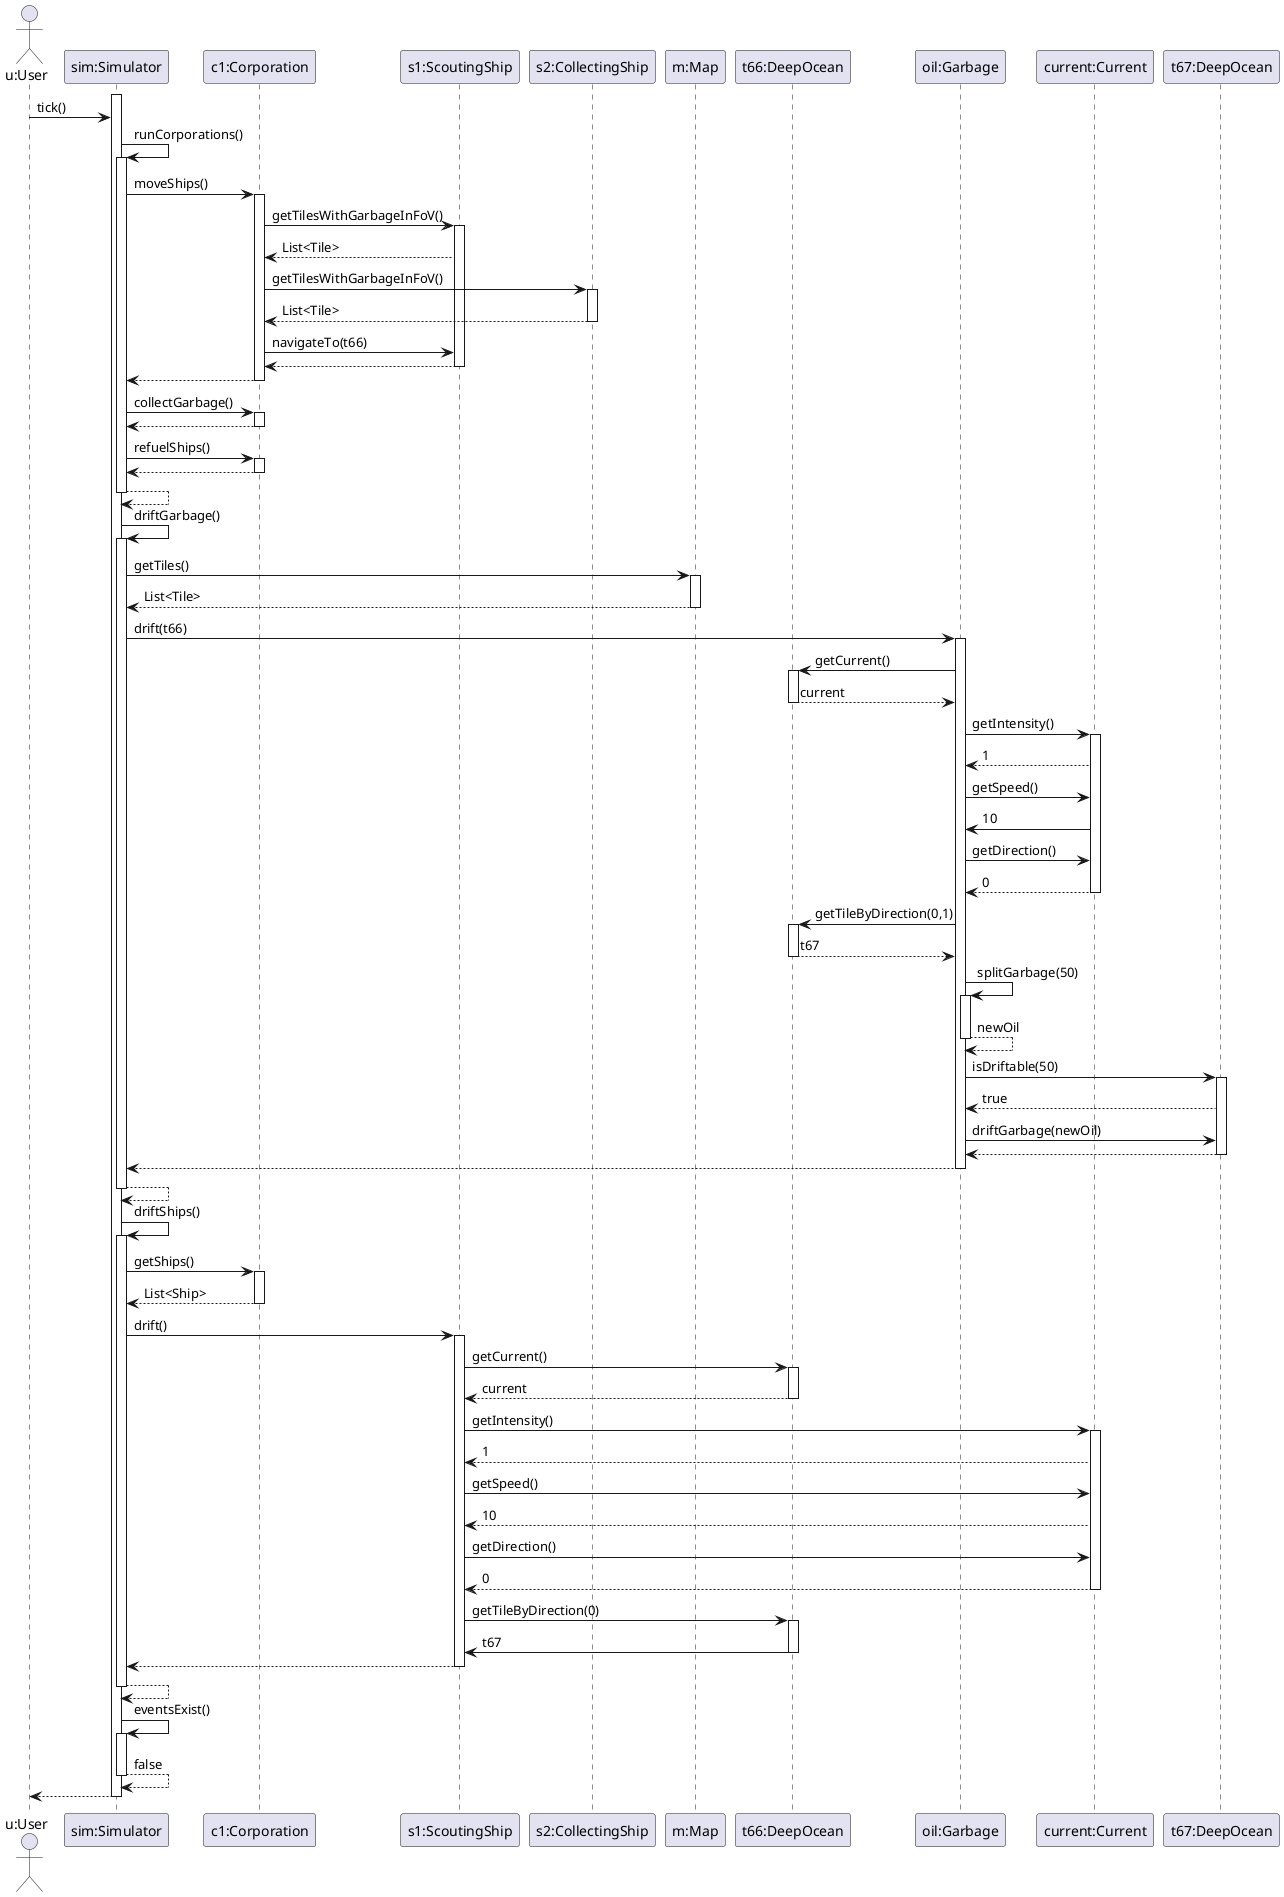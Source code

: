 @startuml
actor "u:User" as u
participant "sim:Simulator" as s
participant "c1:Corporation" as c1
participant "s1:ScoutingShip" as scouting
participant "s2:CollectingShip" as collecting
participant "m:Map" as m
participant "t66:DeepOcean" as t66
participant "oil:Garbage" as oil
participant "current:Current" as current
participant "t67:DeepOcean" as t67




activate s
u -> s: tick()

s -> s: runCorporations()
activate s

s -> c1: moveShips()
activate c1

c1 -> scouting: getTilesWithGarbageInFoV()
activate scouting

scouting --> c1: List<Tile>

c1 -> collecting: getTilesWithGarbageInFoV()
activate collecting

collecting --> c1: List<Tile>
deactivate collecting

c1 -> scouting: navigateTo(t66)
scouting --> c1
deactivate scouting


c1 --> s
deactivate c1


s -> c1: collectGarbage()
activate c1
c1--> s
deactivate c1


s -> c1: refuelShips()
activate c1
c1--> s
deactivate c1

s --> s
deactivate s

s -> s: driftGarbage()
activate s

s -> m: getTiles()
activate m

m --> s : List<Tile>
deactivate m

s -> oil: drift(t66)
activate oil

oil -> t66: getCurrent()
activate t66

t66 --> oil: current
deactivate t66

oil -> current: getIntensity()
activate current

current --> oil: 1



oil -> current: getSpeed()
current-> oil: 10

oil -> current: getDirection()
current --> oil: 0
deactivate current
oil -> t66: getTileByDirection(0,1)
activate t66

t66 --> oil: t67
deactivate t66

oil -> oil: splitGarbage(50)
activate oil
oil --> oil: newOil
deactivate oil
' Here the problem is: Current can drift more than 1 tile, but we call drift(t67,curr)
' without actually computing the destination tile, we just assume it goes there and then
' query getIntensity() and getSpeed() which makes no sense at this point.

oil -> t67: isDriftable(50)
activate t67

t67 --> oil: true




oil -> t67: driftGarbage(newOil)
t67 --> oil
deactivate t67

oil --> s
deactivate oil

s --> s
deactivate s


s -> s: driftShips()
activate s

s -> c1: getShips()
activate c1

c1 --> s: List<Ship>
deactivate c1
s -> scouting: drift()
activate scouting

scouting -> t66: getCurrent()
activate t66

t66 --> scouting: current
deactivate t66


scouting -> current: getIntensity()
activate current

current --> scouting: 1

scouting -> current: getSpeed()
current --> scouting: 10

scouting -> current: getDirection()
current --> scouting: 0
deactivate current

scouting -> t66: getTileByDirection(0)
activate t66

t66 -> scouting: t67
deactivate t66


scouting --> s
deactivate scouting

s --> s
deactivate s
s -> s: eventsExist()
activate s
s --> s: false
deactivate s

s --> u
deactivate s

@enduml
